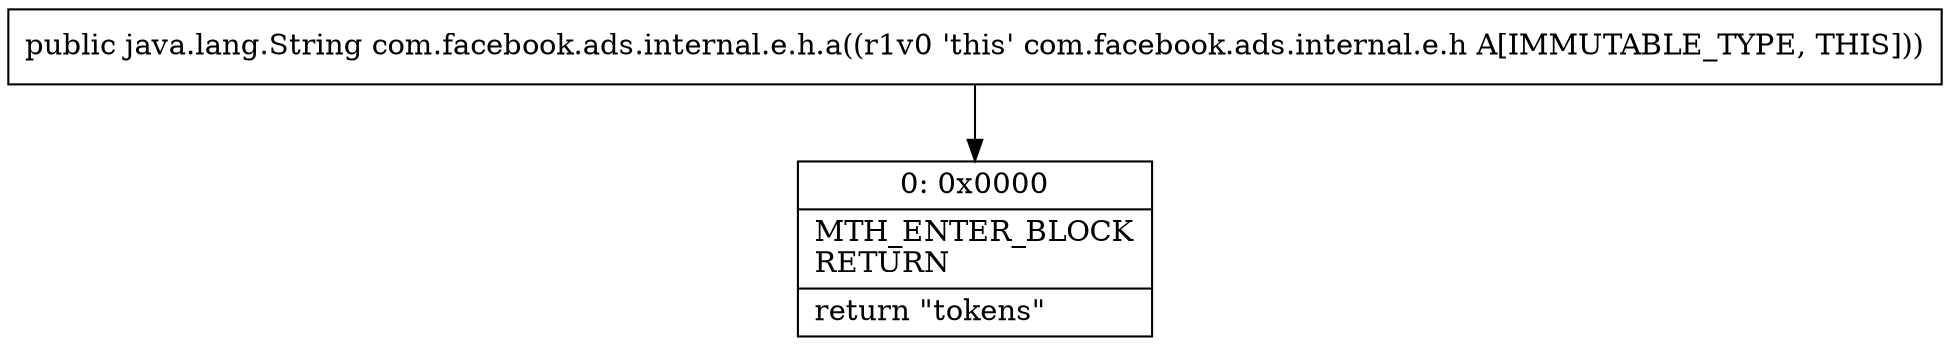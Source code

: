 digraph "CFG forcom.facebook.ads.internal.e.h.a()Ljava\/lang\/String;" {
Node_0 [shape=record,label="{0\:\ 0x0000|MTH_ENTER_BLOCK\lRETURN\l|return \"tokens\"\l}"];
MethodNode[shape=record,label="{public java.lang.String com.facebook.ads.internal.e.h.a((r1v0 'this' com.facebook.ads.internal.e.h A[IMMUTABLE_TYPE, THIS])) }"];
MethodNode -> Node_0;
}

